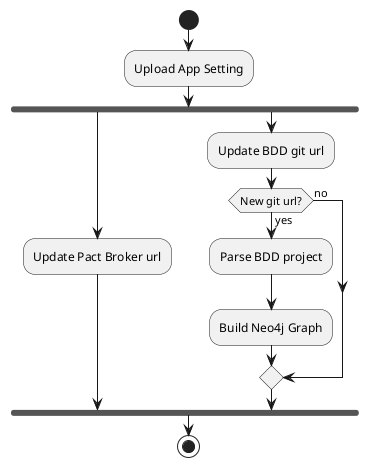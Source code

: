@startuml
start
:Upload App Setting;
fork
    :Update Pact Broker url;
fork again
    :Update BDD git url;
    if (New git url?) then (yes)
        :Parse BDD project;
        :Build Neo4j Graph;
    else (no)
    endif
end fork
stop
@enduml